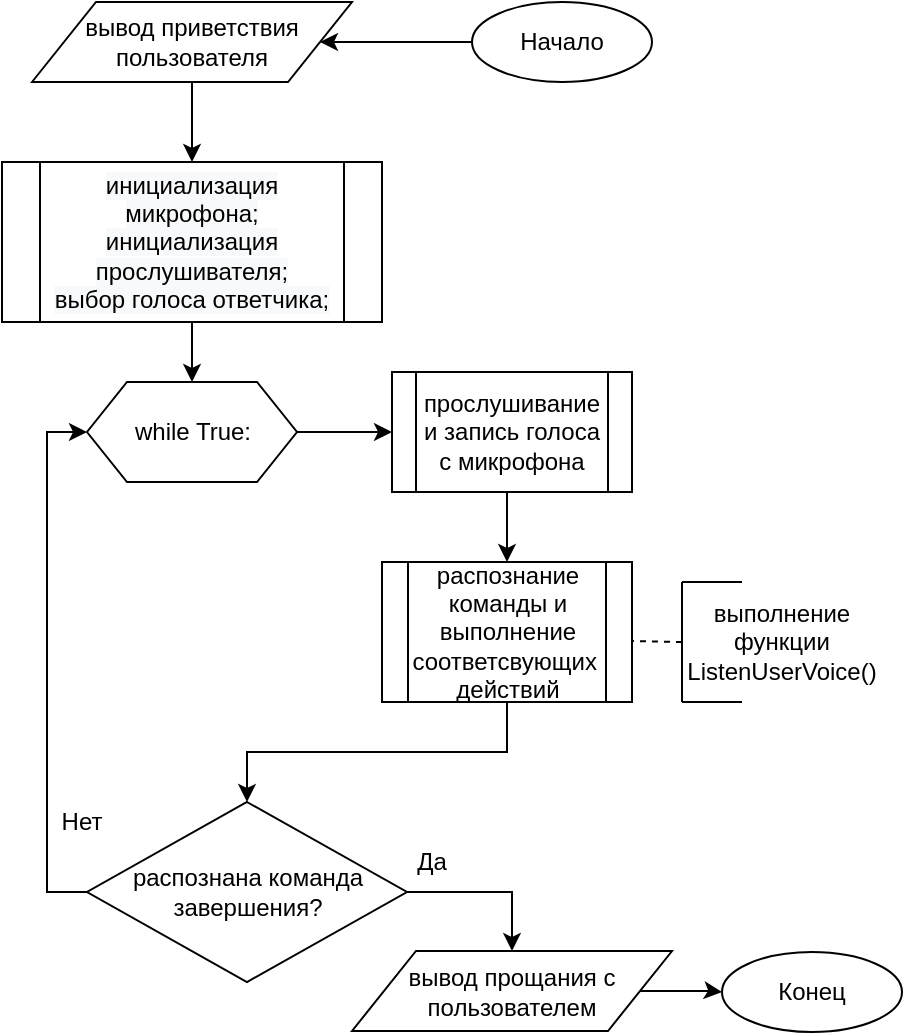 <mxfile version="13.4.5" type="device"><diagram id="gUMZh2PZ54prOwIfFjBG" name="Page-1"><mxGraphModel dx="1097" dy="689" grid="1" gridSize="10" guides="1" tooltips="1" connect="1" arrows="1" fold="1" page="1" pageScale="1" pageWidth="827" pageHeight="1169" math="0" shadow="0"><root><mxCell id="0"/><mxCell id="1" parent="0"/><mxCell id="8poVuaUP3-MVDLDssEPm-3" style="edgeStyle=orthogonalEdgeStyle;rounded=0;orthogonalLoop=1;jettySize=auto;html=1;exitX=0;exitY=0.5;exitDx=0;exitDy=0;entryX=1;entryY=0.5;entryDx=0;entryDy=0;" parent="1" source="Izi6NudIeHK0EJy5jTDP-1" target="Izi6NudIeHK0EJy5jTDP-2" edge="1"><mxGeometry relative="1" as="geometry"/></mxCell><mxCell id="Izi6NudIeHK0EJy5jTDP-1" value="Начало" style="ellipse;whiteSpace=wrap;html=1;" parent="1" vertex="1"><mxGeometry x="505" y="110" width="90" height="40" as="geometry"/></mxCell><mxCell id="Izi6NudIeHK0EJy5jTDP-5" style="edgeStyle=orthogonalEdgeStyle;rounded=0;orthogonalLoop=1;jettySize=auto;html=1;exitX=0.5;exitY=1;exitDx=0;exitDy=0;entryX=0.5;entryY=0;entryDx=0;entryDy=0;" parent="1" source="Izi6NudIeHK0EJy5jTDP-2" edge="1"><mxGeometry relative="1" as="geometry"><mxPoint x="365" y="190" as="targetPoint"/></mxGeometry></mxCell><mxCell id="Izi6NudIeHK0EJy5jTDP-2" value="вывод приветствия пользователя" style="shape=parallelogram;perimeter=parallelogramPerimeter;whiteSpace=wrap;html=1;" parent="1" vertex="1"><mxGeometry x="285" y="110" width="160" height="40" as="geometry"/></mxCell><mxCell id="8poVuaUP3-MVDLDssEPm-1" style="edgeStyle=orthogonalEdgeStyle;rounded=0;orthogonalLoop=1;jettySize=auto;html=1;exitX=1;exitY=0.5;exitDx=0;exitDy=0;entryX=0;entryY=0.5;entryDx=0;entryDy=0;" parent="1" source="Izi6NudIeHK0EJy5jTDP-6" target="Izi6NudIeHK0EJy5jTDP-9" edge="1"><mxGeometry relative="1" as="geometry"/></mxCell><mxCell id="Izi6NudIeHK0EJy5jTDP-6" value="while True:" style="shape=hexagon;perimeter=hexagonPerimeter2;whiteSpace=wrap;html=1;fixedSize=1;" parent="1" vertex="1"><mxGeometry x="312.5" y="300" width="105" height="50" as="geometry"/></mxCell><mxCell id="Izi6NudIeHK0EJy5jTDP-13" style="edgeStyle=orthogonalEdgeStyle;rounded=0;orthogonalLoop=1;jettySize=auto;html=1;exitX=0.5;exitY=1;exitDx=0;exitDy=0;entryX=0.5;entryY=0;entryDx=0;entryDy=0;" parent="1" source="Izi6NudIeHK0EJy5jTDP-9" target="Izi6NudIeHK0EJy5jTDP-10" edge="1"><mxGeometry relative="1" as="geometry"/></mxCell><mxCell id="Izi6NudIeHK0EJy5jTDP-9" value="прослушивание и запись голоса с микрофона" style="shape=process;whiteSpace=wrap;html=1;backgroundOutline=1;" parent="1" vertex="1"><mxGeometry x="465" y="295" width="120" height="60" as="geometry"/></mxCell><mxCell id="Izi6NudIeHK0EJy5jTDP-19" style="edgeStyle=orthogonalEdgeStyle;rounded=0;orthogonalLoop=1;jettySize=auto;html=1;exitX=0.5;exitY=1;exitDx=0;exitDy=0;entryX=0.5;entryY=0;entryDx=0;entryDy=0;" parent="1" source="Izi6NudIeHK0EJy5jTDP-10" target="Izi6NudIeHK0EJy5jTDP-15" edge="1"><mxGeometry relative="1" as="geometry"/></mxCell><mxCell id="Izi6NudIeHK0EJy5jTDP-10" value="распознание команды и выполнение соответсвующих&amp;nbsp; действий" style="shape=process;whiteSpace=wrap;html=1;backgroundOutline=1;" parent="1" vertex="1"><mxGeometry x="460" y="390" width="125" height="70" as="geometry"/></mxCell><mxCell id="Izi6NudIeHK0EJy5jTDP-23" style="edgeStyle=orthogonalEdgeStyle;rounded=0;orthogonalLoop=1;jettySize=auto;html=1;exitX=0;exitY=0.5;exitDx=0;exitDy=0;entryX=0;entryY=0.5;entryDx=0;entryDy=0;" parent="1" source="Izi6NudIeHK0EJy5jTDP-15" target="Izi6NudIeHK0EJy5jTDP-6" edge="1"><mxGeometry relative="1" as="geometry"><mxPoint x="310" y="410" as="targetPoint"/></mxGeometry></mxCell><mxCell id="8poVuaUP3-MVDLDssEPm-2" style="edgeStyle=orthogonalEdgeStyle;rounded=0;orthogonalLoop=1;jettySize=auto;html=1;exitX=1;exitY=0.5;exitDx=0;exitDy=0;entryX=0.5;entryY=0;entryDx=0;entryDy=0;" parent="1" source="Izi6NudIeHK0EJy5jTDP-15" target="Izi6NudIeHK0EJy5jTDP-25" edge="1"><mxGeometry relative="1" as="geometry"/></mxCell><mxCell id="Izi6NudIeHK0EJy5jTDP-15" value="распознана команда завершения?" style="rhombus;whiteSpace=wrap;html=1;" parent="1" vertex="1"><mxGeometry x="312.5" y="510" width="160" height="90" as="geometry"/></mxCell><mxCell id="Izi6NudIeHK0EJy5jTDP-17" value="Конец" style="ellipse;whiteSpace=wrap;html=1;" parent="1" vertex="1"><mxGeometry x="630" y="585" width="90" height="40" as="geometry"/></mxCell><mxCell id="Izi6NudIeHK0EJy5jTDP-20" value="Нет" style="text;html=1;strokeColor=none;fillColor=none;align=center;verticalAlign=middle;whiteSpace=wrap;rounded=0;" parent="1" vertex="1"><mxGeometry x="290" y="510" width="40" height="20" as="geometry"/></mxCell><mxCell id="Izi6NudIeHK0EJy5jTDP-22" value="Да" style="text;html=1;strokeColor=none;fillColor=none;align=center;verticalAlign=middle;whiteSpace=wrap;rounded=0;" parent="1" vertex="1"><mxGeometry x="465" y="530" width="40" height="20" as="geometry"/></mxCell><mxCell id="wrDPWOEkou61LzQb26Y4-6" style="edgeStyle=orthogonalEdgeStyle;rounded=0;orthogonalLoop=1;jettySize=auto;html=1;exitX=1;exitY=0.5;exitDx=0;exitDy=0;entryX=0;entryY=0.5;entryDx=0;entryDy=0;" parent="1" source="Izi6NudIeHK0EJy5jTDP-25" target="Izi6NudIeHK0EJy5jTDP-17" edge="1"><mxGeometry relative="1" as="geometry"/></mxCell><mxCell id="Izi6NudIeHK0EJy5jTDP-25" value="вывод прощания с пользователем" style="shape=parallelogram;perimeter=parallelogramPerimeter;whiteSpace=wrap;html=1;" parent="1" vertex="1"><mxGeometry x="445" y="584.5" width="160" height="40" as="geometry"/></mxCell><mxCell id="wrDPWOEkou61LzQb26Y4-1" value="" style="endArrow=none;dashed=1;html=1;" parent="1" edge="1"><mxGeometry width="50" height="50" relative="1" as="geometry"><mxPoint x="610" y="430" as="sourcePoint"/><mxPoint x="585" y="429.5" as="targetPoint"/></mxGeometry></mxCell><mxCell id="wrDPWOEkou61LzQb26Y4-2" value="" style="endArrow=none;html=1;" parent="1" edge="1"><mxGeometry width="50" height="50" relative="1" as="geometry"><mxPoint x="610" y="460" as="sourcePoint"/><mxPoint x="610" y="400" as="targetPoint"/></mxGeometry></mxCell><mxCell id="wrDPWOEkou61LzQb26Y4-3" value="" style="endArrow=none;html=1;" parent="1" edge="1"><mxGeometry width="50" height="50" relative="1" as="geometry"><mxPoint x="640" y="400" as="sourcePoint"/><mxPoint x="610" y="400" as="targetPoint"/></mxGeometry></mxCell><mxCell id="wrDPWOEkou61LzQb26Y4-4" value="" style="endArrow=none;html=1;" parent="1" edge="1"><mxGeometry width="50" height="50" relative="1" as="geometry"><mxPoint x="640" y="460" as="sourcePoint"/><mxPoint x="610" y="460" as="targetPoint"/></mxGeometry></mxCell><mxCell id="wrDPWOEkou61LzQb26Y4-5" value="выполнение функции ListenUserVoice()" style="text;html=1;strokeColor=none;fillColor=none;align=center;verticalAlign=middle;whiteSpace=wrap;rounded=0;" parent="1" vertex="1"><mxGeometry x="620" y="400" width="80" height="60" as="geometry"/></mxCell><mxCell id="K4h7ImYpV_NAkVOfNCR1-2" style="edgeStyle=orthogonalEdgeStyle;rounded=0;orthogonalLoop=1;jettySize=auto;html=1;entryX=0.5;entryY=0;entryDx=0;entryDy=0;" edge="1" parent="1" source="K4h7ImYpV_NAkVOfNCR1-1" target="Izi6NudIeHK0EJy5jTDP-6"><mxGeometry relative="1" as="geometry"/></mxCell><mxCell id="K4h7ImYpV_NAkVOfNCR1-1" value="&#10;&#10;&lt;span style=&quot;color: rgb(0, 0, 0); font-family: helvetica; font-size: 12px; font-style: normal; font-weight: 400; letter-spacing: normal; text-align: center; text-indent: 0px; text-transform: none; word-spacing: 0px; background-color: rgb(248, 249, 250); display: inline; float: none;&quot;&gt;инициализация микрофона;&lt;/span&gt;&lt;br style=&quot;color: rgb(0, 0, 0); font-family: helvetica; font-size: 12px; font-style: normal; font-weight: 400; letter-spacing: normal; text-align: center; text-indent: 0px; text-transform: none; word-spacing: 0px; background-color: rgb(248, 249, 250);&quot;&gt;&lt;span style=&quot;color: rgb(0, 0, 0); font-family: helvetica; font-size: 12px; font-style: normal; font-weight: 400; letter-spacing: normal; text-align: center; text-indent: 0px; text-transform: none; word-spacing: 0px; background-color: rgb(248, 249, 250); display: inline; float: none;&quot;&gt;инициализация прослушивателя;&lt;/span&gt;&lt;br style=&quot;color: rgb(0, 0, 0); font-family: helvetica; font-size: 12px; font-style: normal; font-weight: 400; letter-spacing: normal; text-align: center; text-indent: 0px; text-transform: none; word-spacing: 0px; background-color: rgb(248, 249, 250);&quot;&gt;&lt;span style=&quot;color: rgb(0, 0, 0); font-family: helvetica; font-size: 12px; font-style: normal; font-weight: 400; letter-spacing: normal; text-align: center; text-indent: 0px; text-transform: none; word-spacing: 0px; background-color: rgb(248, 249, 250); display: inline; float: none;&quot;&gt;выбор голоса ответчика;&lt;/span&gt;&#10;&#10;" style="shape=process;whiteSpace=wrap;html=1;backgroundOutline=1;" vertex="1" parent="1"><mxGeometry x="270" y="190" width="190" height="80" as="geometry"/></mxCell></root></mxGraphModel></diagram></mxfile>